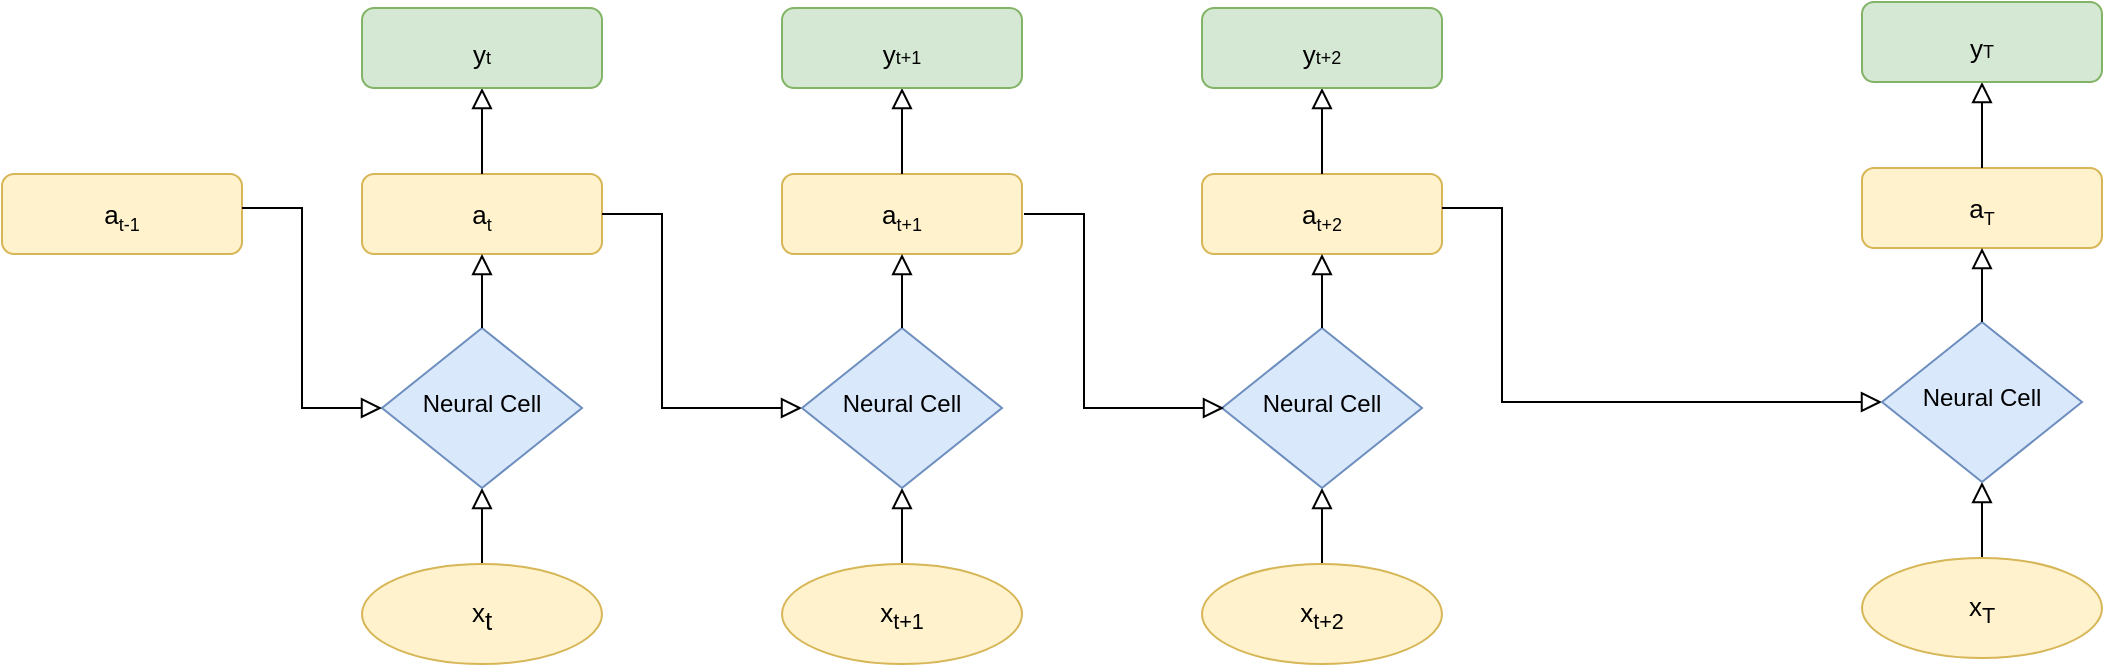 <mxfile version="14.2.9" type="github">
  <diagram id="C5RBs43oDa-KdzZeNtuy" name="Page-1">
    <mxGraphModel dx="2317" dy="589" grid="1" gridSize="10" guides="1" tooltips="1" connect="1" arrows="1" fold="1" page="1" pageScale="1" pageWidth="1200" pageHeight="1600" math="0" shadow="0">
      <root>
        <mxCell id="WIyWlLk6GJQsqaUBKTNV-0" />
        <mxCell id="WIyWlLk6GJQsqaUBKTNV-1" parent="WIyWlLk6GJQsqaUBKTNV-0" />
        <mxCell id="WIyWlLk6GJQsqaUBKTNV-3" value="&lt;font style=&quot;font-size: 13px&quot;&gt;a&lt;/font&gt;&lt;sub style=&quot;font-size: 9px ; line-height: 0%&quot;&gt;&lt;font style=&quot;font-size: 9px&quot;&gt;t&lt;/font&gt;&lt;br&gt;&lt;/sub&gt;" style="rounded=1;whiteSpace=wrap;html=1;fontSize=12;glass=0;strokeWidth=1;shadow=0;fillColor=#fff2cc;strokeColor=#d6b656;" parent="WIyWlLk6GJQsqaUBKTNV-1" vertex="1">
          <mxGeometry x="160" y="213" width="120" height="40" as="geometry" />
        </mxCell>
        <mxCell id="WIyWlLk6GJQsqaUBKTNV-8" value="" style="rounded=0;html=1;jettySize=auto;orthogonalLoop=1;fontSize=11;endArrow=block;endFill=0;endSize=8;strokeWidth=1;shadow=0;labelBackgroundColor=none;edgeStyle=orthogonalEdgeStyle;exitX=0.5;exitY=0;exitDx=0;exitDy=0;" parent="WIyWlLk6GJQsqaUBKTNV-1" source="ex4HvLvLIqIpn8oxMdCi-1" target="WIyWlLk6GJQsqaUBKTNV-10" edge="1">
          <mxGeometry x="0.333" y="20" relative="1" as="geometry">
            <mxPoint as="offset" />
            <mxPoint x="220" y="410" as="sourcePoint" />
            <Array as="points" />
          </mxGeometry>
        </mxCell>
        <mxCell id="WIyWlLk6GJQsqaUBKTNV-9" value="" style="edgeStyle=orthogonalEdgeStyle;rounded=0;html=1;jettySize=auto;orthogonalLoop=1;fontSize=11;endArrow=block;endFill=0;endSize=8;strokeWidth=1;shadow=0;labelBackgroundColor=none;entryX=0;entryY=0.5;entryDx=0;entryDy=0;exitX=1;exitY=0.5;exitDx=0;exitDy=0;" parent="WIyWlLk6GJQsqaUBKTNV-1" source="WIyWlLk6GJQsqaUBKTNV-3" target="ex4HvLvLIqIpn8oxMdCi-7" edge="1">
          <mxGeometry y="10" relative="1" as="geometry">
            <mxPoint as="offset" />
            <mxPoint x="150" y="330" as="targetPoint" />
            <Array as="points">
              <mxPoint x="310" y="233" />
              <mxPoint x="310" y="330" />
            </Array>
          </mxGeometry>
        </mxCell>
        <mxCell id="WIyWlLk6GJQsqaUBKTNV-10" value="Neural Cell" style="rhombus;whiteSpace=wrap;html=1;shadow=0;fontFamily=Helvetica;fontSize=12;align=center;strokeWidth=1;spacing=6;spacingTop=-4;fillColor=#dae8fc;strokeColor=#6c8ebf;" parent="WIyWlLk6GJQsqaUBKTNV-1" vertex="1">
          <mxGeometry x="170" y="290" width="100" height="80" as="geometry" />
        </mxCell>
        <mxCell id="ex4HvLvLIqIpn8oxMdCi-0" value="" style="rounded=0;html=1;jettySize=auto;orthogonalLoop=1;fontSize=11;endArrow=block;endFill=0;endSize=8;strokeWidth=1;shadow=0;labelBackgroundColor=none;edgeStyle=orthogonalEdgeStyle;exitX=0.5;exitY=0;exitDx=0;exitDy=0;entryX=0.5;entryY=1;entryDx=0;entryDy=0;" edge="1" parent="WIyWlLk6GJQsqaUBKTNV-1" source="WIyWlLk6GJQsqaUBKTNV-10" target="WIyWlLk6GJQsqaUBKTNV-3">
          <mxGeometry x="0.333" y="20" relative="1" as="geometry">
            <mxPoint as="offset" />
            <mxPoint x="230.0" y="440" as="sourcePoint" />
            <mxPoint x="230.0" y="380" as="targetPoint" />
            <Array as="points">
              <mxPoint x="220" y="270" />
              <mxPoint x="220" y="270" />
            </Array>
          </mxGeometry>
        </mxCell>
        <mxCell id="ex4HvLvLIqIpn8oxMdCi-1" value="&lt;font style=&quot;line-height: 0%&quot;&gt;&lt;span style=&quot;font-size: 13px&quot;&gt;x&lt;/span&gt;&lt;sub&gt;&lt;span style=&quot;font-size: 13px&quot;&gt;t&lt;/span&gt;&lt;br&gt;&lt;/sub&gt;&lt;/font&gt;" style="ellipse;whiteSpace=wrap;html=1;fillColor=#fff2cc;strokeColor=#d6b656;" vertex="1" parent="WIyWlLk6GJQsqaUBKTNV-1">
          <mxGeometry x="160" y="408" width="120" height="50" as="geometry" />
        </mxCell>
        <mxCell id="ex4HvLvLIqIpn8oxMdCi-2" value="" style="rounded=0;html=1;jettySize=auto;orthogonalLoop=1;fontSize=11;endArrow=block;endFill=0;endSize=8;strokeWidth=1;shadow=0;labelBackgroundColor=none;edgeStyle=orthogonalEdgeStyle;exitX=0.5;exitY=0;exitDx=0;exitDy=0;" edge="1" parent="WIyWlLk6GJQsqaUBKTNV-1" source="WIyWlLk6GJQsqaUBKTNV-3">
          <mxGeometry x="0.333" y="20" relative="1" as="geometry">
            <mxPoint as="offset" />
            <mxPoint x="230.0" y="272" as="sourcePoint" />
            <mxPoint x="220" y="170" as="targetPoint" />
            <Array as="points">
              <mxPoint x="220" y="170" />
            </Array>
          </mxGeometry>
        </mxCell>
        <mxCell id="ex4HvLvLIqIpn8oxMdCi-3" value="&lt;sub style=&quot;line-height: 0%&quot;&gt;&lt;font style=&quot;font-size: 13px&quot;&gt;y&lt;/font&gt;&lt;font style=&quot;font-size: 9px&quot;&gt;t&lt;/font&gt;&lt;br&gt;&lt;/sub&gt;" style="rounded=1;whiteSpace=wrap;html=1;fontSize=12;glass=0;strokeWidth=1;shadow=0;fillColor=#d5e8d4;strokeColor=#82b366;" vertex="1" parent="WIyWlLk6GJQsqaUBKTNV-1">
          <mxGeometry x="160" y="130" width="120" height="40" as="geometry" />
        </mxCell>
        <mxCell id="ex4HvLvLIqIpn8oxMdCi-4" value="&lt;font style=&quot;font-size: 13px&quot;&gt;a&lt;/font&gt;&lt;sub style=&quot;font-size: 9px ; line-height: 0%&quot;&gt;&lt;font style=&quot;font-size: 9px&quot;&gt;t+1&lt;/font&gt;&lt;br&gt;&lt;/sub&gt;" style="rounded=1;whiteSpace=wrap;html=1;fontSize=12;glass=0;strokeWidth=1;shadow=0;fillColor=#fff2cc;strokeColor=#d6b656;" vertex="1" parent="WIyWlLk6GJQsqaUBKTNV-1">
          <mxGeometry x="370" y="213" width="120" height="40" as="geometry" />
        </mxCell>
        <mxCell id="ex4HvLvLIqIpn8oxMdCi-5" value="" style="rounded=0;html=1;jettySize=auto;orthogonalLoop=1;fontSize=11;endArrow=block;endFill=0;endSize=8;strokeWidth=1;shadow=0;labelBackgroundColor=none;edgeStyle=orthogonalEdgeStyle;exitX=0.5;exitY=0;exitDx=0;exitDy=0;" edge="1" parent="WIyWlLk6GJQsqaUBKTNV-1" source="ex4HvLvLIqIpn8oxMdCi-9" target="ex4HvLvLIqIpn8oxMdCi-7">
          <mxGeometry x="0.333" y="20" relative="1" as="geometry">
            <mxPoint as="offset" />
            <mxPoint x="430" y="410" as="sourcePoint" />
            <Array as="points" />
          </mxGeometry>
        </mxCell>
        <mxCell id="ex4HvLvLIqIpn8oxMdCi-7" value="Neural Cell" style="rhombus;whiteSpace=wrap;html=1;shadow=0;fontFamily=Helvetica;fontSize=12;align=center;strokeWidth=1;spacing=6;spacingTop=-4;fillColor=#dae8fc;strokeColor=#6c8ebf;" vertex="1" parent="WIyWlLk6GJQsqaUBKTNV-1">
          <mxGeometry x="380" y="290" width="100" height="80" as="geometry" />
        </mxCell>
        <mxCell id="ex4HvLvLIqIpn8oxMdCi-8" value="" style="rounded=0;html=1;jettySize=auto;orthogonalLoop=1;fontSize=11;endArrow=block;endFill=0;endSize=8;strokeWidth=1;shadow=0;labelBackgroundColor=none;edgeStyle=orthogonalEdgeStyle;exitX=0.5;exitY=0;exitDx=0;exitDy=0;entryX=0.5;entryY=1;entryDx=0;entryDy=0;" edge="1" parent="WIyWlLk6GJQsqaUBKTNV-1" source="ex4HvLvLIqIpn8oxMdCi-7" target="ex4HvLvLIqIpn8oxMdCi-4">
          <mxGeometry x="0.333" y="20" relative="1" as="geometry">
            <mxPoint as="offset" />
            <mxPoint x="440.0" y="440" as="sourcePoint" />
            <mxPoint x="440.0" y="380" as="targetPoint" />
            <Array as="points">
              <mxPoint x="430" y="270" />
              <mxPoint x="430" y="270" />
            </Array>
          </mxGeometry>
        </mxCell>
        <mxCell id="ex4HvLvLIqIpn8oxMdCi-9" value="&lt;font style=&quot;line-height: 0%&quot;&gt;&lt;span style=&quot;font-size: 13px&quot;&gt;x&lt;/span&gt;&lt;span style=&quot;font-size: 13px&quot;&gt;&lt;sub&gt;t+1&lt;/sub&gt;&lt;/span&gt;&lt;br&gt;&lt;/font&gt;" style="ellipse;whiteSpace=wrap;html=1;fillColor=#fff2cc;strokeColor=#d6b656;" vertex="1" parent="WIyWlLk6GJQsqaUBKTNV-1">
          <mxGeometry x="370" y="408" width="120" height="50" as="geometry" />
        </mxCell>
        <mxCell id="ex4HvLvLIqIpn8oxMdCi-10" value="" style="rounded=0;html=1;jettySize=auto;orthogonalLoop=1;fontSize=11;endArrow=block;endFill=0;endSize=8;strokeWidth=1;shadow=0;labelBackgroundColor=none;edgeStyle=orthogonalEdgeStyle;exitX=0.5;exitY=0;exitDx=0;exitDy=0;" edge="1" parent="WIyWlLk6GJQsqaUBKTNV-1" source="ex4HvLvLIqIpn8oxMdCi-4">
          <mxGeometry x="0.333" y="20" relative="1" as="geometry">
            <mxPoint as="offset" />
            <mxPoint x="440.0" y="272" as="sourcePoint" />
            <mxPoint x="430.0" y="170" as="targetPoint" />
            <Array as="points">
              <mxPoint x="430" y="170" />
            </Array>
          </mxGeometry>
        </mxCell>
        <mxCell id="ex4HvLvLIqIpn8oxMdCi-11" value="&lt;sub style=&quot;line-height: 0%&quot;&gt;&lt;font style=&quot;font-size: 13px&quot;&gt;y&lt;/font&gt;&lt;font style=&quot;font-size: 9px&quot;&gt;t+1&lt;/font&gt;&lt;br&gt;&lt;/sub&gt;" style="rounded=1;whiteSpace=wrap;html=1;fontSize=12;glass=0;strokeWidth=1;shadow=0;fillColor=#d5e8d4;strokeColor=#82b366;" vertex="1" parent="WIyWlLk6GJQsqaUBKTNV-1">
          <mxGeometry x="370" y="130" width="120" height="40" as="geometry" />
        </mxCell>
        <mxCell id="ex4HvLvLIqIpn8oxMdCi-12" value="&lt;font style=&quot;font-size: 13px&quot;&gt;a&lt;/font&gt;&lt;sub style=&quot;font-size: 9px ; line-height: 0%&quot;&gt;&lt;font style=&quot;font-size: 9px&quot;&gt;t+2&lt;/font&gt;&lt;br&gt;&lt;/sub&gt;" style="rounded=1;whiteSpace=wrap;html=1;fontSize=12;glass=0;strokeWidth=1;shadow=0;fillColor=#fff2cc;strokeColor=#d6b656;" vertex="1" parent="WIyWlLk6GJQsqaUBKTNV-1">
          <mxGeometry x="580" y="213" width="120" height="40" as="geometry" />
        </mxCell>
        <mxCell id="ex4HvLvLIqIpn8oxMdCi-13" value="" style="rounded=0;html=1;jettySize=auto;orthogonalLoop=1;fontSize=11;endArrow=block;endFill=0;endSize=8;strokeWidth=1;shadow=0;labelBackgroundColor=none;edgeStyle=orthogonalEdgeStyle;exitX=0.5;exitY=0;exitDx=0;exitDy=0;" edge="1" parent="WIyWlLk6GJQsqaUBKTNV-1" source="ex4HvLvLIqIpn8oxMdCi-17" target="ex4HvLvLIqIpn8oxMdCi-15">
          <mxGeometry x="0.333" y="20" relative="1" as="geometry">
            <mxPoint as="offset" />
            <mxPoint x="640" y="410" as="sourcePoint" />
            <Array as="points" />
          </mxGeometry>
        </mxCell>
        <mxCell id="ex4HvLvLIqIpn8oxMdCi-15" value="Neural Cell" style="rhombus;whiteSpace=wrap;html=1;shadow=0;fontFamily=Helvetica;fontSize=12;align=center;strokeWidth=1;spacing=6;spacingTop=-4;fillColor=#dae8fc;strokeColor=#6c8ebf;" vertex="1" parent="WIyWlLk6GJQsqaUBKTNV-1">
          <mxGeometry x="590" y="290" width="100" height="80" as="geometry" />
        </mxCell>
        <mxCell id="ex4HvLvLIqIpn8oxMdCi-16" value="" style="rounded=0;html=1;jettySize=auto;orthogonalLoop=1;fontSize=11;endArrow=block;endFill=0;endSize=8;strokeWidth=1;shadow=0;labelBackgroundColor=none;edgeStyle=orthogonalEdgeStyle;exitX=0.5;exitY=0;exitDx=0;exitDy=0;entryX=0.5;entryY=1;entryDx=0;entryDy=0;" edge="1" parent="WIyWlLk6GJQsqaUBKTNV-1" source="ex4HvLvLIqIpn8oxMdCi-15" target="ex4HvLvLIqIpn8oxMdCi-12">
          <mxGeometry x="0.333" y="20" relative="1" as="geometry">
            <mxPoint as="offset" />
            <mxPoint x="650.0" y="440" as="sourcePoint" />
            <mxPoint x="650.0" y="380" as="targetPoint" />
            <Array as="points">
              <mxPoint x="640" y="270" />
              <mxPoint x="640" y="270" />
            </Array>
          </mxGeometry>
        </mxCell>
        <mxCell id="ex4HvLvLIqIpn8oxMdCi-17" value="&lt;font style=&quot;line-height: 0%&quot;&gt;&lt;span style=&quot;font-size: 13px&quot;&gt;x&lt;sub&gt;t+2&lt;/sub&gt;&lt;/span&gt;&lt;sub&gt;&lt;br&gt;&lt;/sub&gt;&lt;/font&gt;" style="ellipse;whiteSpace=wrap;html=1;fillColor=#fff2cc;strokeColor=#d6b656;" vertex="1" parent="WIyWlLk6GJQsqaUBKTNV-1">
          <mxGeometry x="580" y="408" width="120" height="50" as="geometry" />
        </mxCell>
        <mxCell id="ex4HvLvLIqIpn8oxMdCi-18" value="" style="rounded=0;html=1;jettySize=auto;orthogonalLoop=1;fontSize=11;endArrow=block;endFill=0;endSize=8;strokeWidth=1;shadow=0;labelBackgroundColor=none;edgeStyle=orthogonalEdgeStyle;exitX=0.5;exitY=0;exitDx=0;exitDy=0;" edge="1" parent="WIyWlLk6GJQsqaUBKTNV-1" source="ex4HvLvLIqIpn8oxMdCi-12">
          <mxGeometry x="0.333" y="20" relative="1" as="geometry">
            <mxPoint as="offset" />
            <mxPoint x="650.0" y="272" as="sourcePoint" />
            <mxPoint x="640.0" y="170" as="targetPoint" />
            <Array as="points">
              <mxPoint x="640" y="170" />
            </Array>
          </mxGeometry>
        </mxCell>
        <mxCell id="ex4HvLvLIqIpn8oxMdCi-19" value="&lt;sub style=&quot;line-height: 0%&quot;&gt;&lt;font style=&quot;font-size: 13px&quot;&gt;y&lt;/font&gt;&lt;font style=&quot;font-size: 9px&quot;&gt;t+2&lt;/font&gt;&lt;br&gt;&lt;/sub&gt;" style="rounded=1;whiteSpace=wrap;html=1;fontSize=12;glass=0;strokeWidth=1;shadow=0;fillColor=#d5e8d4;strokeColor=#82b366;" vertex="1" parent="WIyWlLk6GJQsqaUBKTNV-1">
          <mxGeometry x="580" y="130" width="120" height="40" as="geometry" />
        </mxCell>
        <mxCell id="ex4HvLvLIqIpn8oxMdCi-20" value="&lt;font style=&quot;font-size: 13px&quot;&gt;a&lt;/font&gt;&lt;sub style=&quot;font-size: 9px ; line-height: 0%&quot;&gt;&lt;font style=&quot;font-size: 9px&quot;&gt;t-1&lt;/font&gt;&lt;br&gt;&lt;/sub&gt;" style="rounded=1;whiteSpace=wrap;html=1;fontSize=12;glass=0;strokeWidth=1;shadow=0;fillColor=#fff2cc;strokeColor=#d6b656;" vertex="1" parent="WIyWlLk6GJQsqaUBKTNV-1">
          <mxGeometry x="-20" y="213" width="120" height="40" as="geometry" />
        </mxCell>
        <mxCell id="ex4HvLvLIqIpn8oxMdCi-21" value="" style="edgeStyle=orthogonalEdgeStyle;rounded=0;html=1;jettySize=auto;orthogonalLoop=1;fontSize=11;endArrow=block;endFill=0;endSize=8;strokeWidth=1;shadow=0;labelBackgroundColor=none;exitX=1;exitY=0.5;exitDx=0;exitDy=0;entryX=0;entryY=0.5;entryDx=0;entryDy=0;" edge="1" parent="WIyWlLk6GJQsqaUBKTNV-1" target="WIyWlLk6GJQsqaUBKTNV-10">
          <mxGeometry y="10" relative="1" as="geometry">
            <mxPoint as="offset" />
            <mxPoint x="100" y="230" as="sourcePoint" />
            <mxPoint x="150" y="330" as="targetPoint" />
            <Array as="points">
              <mxPoint x="130" y="230" />
              <mxPoint x="130" y="330" />
            </Array>
          </mxGeometry>
        </mxCell>
        <mxCell id="ex4HvLvLIqIpn8oxMdCi-22" value="" style="edgeStyle=orthogonalEdgeStyle;rounded=0;html=1;jettySize=auto;orthogonalLoop=1;fontSize=11;endArrow=block;endFill=0;endSize=8;strokeWidth=1;shadow=0;labelBackgroundColor=none;entryX=0;entryY=0.5;entryDx=0;entryDy=0;exitX=1;exitY=0.5;exitDx=0;exitDy=0;" edge="1" parent="WIyWlLk6GJQsqaUBKTNV-1">
          <mxGeometry y="10" relative="1" as="geometry">
            <mxPoint as="offset" />
            <mxPoint x="491" y="233" as="sourcePoint" />
            <mxPoint x="591" y="330" as="targetPoint" />
            <Array as="points">
              <mxPoint x="521" y="233" />
              <mxPoint x="521" y="330" />
            </Array>
          </mxGeometry>
        </mxCell>
        <mxCell id="ex4HvLvLIqIpn8oxMdCi-23" value="" style="edgeStyle=orthogonalEdgeStyle;rounded=0;html=1;jettySize=auto;orthogonalLoop=1;fontSize=11;endArrow=block;endFill=0;endSize=8;strokeWidth=1;shadow=0;labelBackgroundColor=none;exitX=1;exitY=0.5;exitDx=0;exitDy=0;" edge="1" parent="WIyWlLk6GJQsqaUBKTNV-1">
          <mxGeometry y="10" relative="1" as="geometry">
            <mxPoint as="offset" />
            <mxPoint x="700" y="230" as="sourcePoint" />
            <mxPoint x="920" y="327" as="targetPoint" />
            <Array as="points">
              <mxPoint x="730" y="230" />
              <mxPoint x="730" y="327" />
            </Array>
          </mxGeometry>
        </mxCell>
        <mxCell id="ex4HvLvLIqIpn8oxMdCi-24" value="&lt;font style=&quot;font-size: 13px&quot;&gt;a&lt;/font&gt;&lt;sub style=&quot;font-size: 9px ; line-height: 0%&quot;&gt;&lt;font style=&quot;font-size: 9px&quot;&gt;T&lt;/font&gt;&lt;br&gt;&lt;/sub&gt;" style="rounded=1;whiteSpace=wrap;html=1;fontSize=12;glass=0;strokeWidth=1;shadow=0;fillColor=#fff2cc;strokeColor=#d6b656;" vertex="1" parent="WIyWlLk6GJQsqaUBKTNV-1">
          <mxGeometry x="910" y="210" width="120" height="40" as="geometry" />
        </mxCell>
        <mxCell id="ex4HvLvLIqIpn8oxMdCi-25" value="" style="rounded=0;html=1;jettySize=auto;orthogonalLoop=1;fontSize=11;endArrow=block;endFill=0;endSize=8;strokeWidth=1;shadow=0;labelBackgroundColor=none;edgeStyle=orthogonalEdgeStyle;exitX=0.5;exitY=0;exitDx=0;exitDy=0;" edge="1" parent="WIyWlLk6GJQsqaUBKTNV-1" source="ex4HvLvLIqIpn8oxMdCi-28" target="ex4HvLvLIqIpn8oxMdCi-26">
          <mxGeometry x="0.333" y="20" relative="1" as="geometry">
            <mxPoint as="offset" />
            <mxPoint x="970" y="407" as="sourcePoint" />
            <Array as="points" />
          </mxGeometry>
        </mxCell>
        <mxCell id="ex4HvLvLIqIpn8oxMdCi-26" value="Neural Cell" style="rhombus;whiteSpace=wrap;html=1;shadow=0;fontFamily=Helvetica;fontSize=12;align=center;strokeWidth=1;spacing=6;spacingTop=-4;fillColor=#dae8fc;strokeColor=#6c8ebf;" vertex="1" parent="WIyWlLk6GJQsqaUBKTNV-1">
          <mxGeometry x="920" y="287" width="100" height="80" as="geometry" />
        </mxCell>
        <mxCell id="ex4HvLvLIqIpn8oxMdCi-27" value="" style="rounded=0;html=1;jettySize=auto;orthogonalLoop=1;fontSize=11;endArrow=block;endFill=0;endSize=8;strokeWidth=1;shadow=0;labelBackgroundColor=none;edgeStyle=orthogonalEdgeStyle;exitX=0.5;exitY=0;exitDx=0;exitDy=0;entryX=0.5;entryY=1;entryDx=0;entryDy=0;" edge="1" parent="WIyWlLk6GJQsqaUBKTNV-1" source="ex4HvLvLIqIpn8oxMdCi-26" target="ex4HvLvLIqIpn8oxMdCi-24">
          <mxGeometry x="0.333" y="20" relative="1" as="geometry">
            <mxPoint as="offset" />
            <mxPoint x="980.0" y="437" as="sourcePoint" />
            <mxPoint x="980.0" y="377" as="targetPoint" />
            <Array as="points">
              <mxPoint x="970" y="267" />
              <mxPoint x="970" y="267" />
            </Array>
          </mxGeometry>
        </mxCell>
        <mxCell id="ex4HvLvLIqIpn8oxMdCi-28" value="&lt;font style=&quot;line-height: 0%&quot;&gt;&lt;span style=&quot;font-size: 13px&quot;&gt;x&lt;sub&gt;T&lt;/sub&gt;&lt;/span&gt;&lt;sub&gt;&lt;br&gt;&lt;/sub&gt;&lt;/font&gt;" style="ellipse;whiteSpace=wrap;html=1;fillColor=#fff2cc;strokeColor=#d6b656;" vertex="1" parent="WIyWlLk6GJQsqaUBKTNV-1">
          <mxGeometry x="910" y="405" width="120" height="50" as="geometry" />
        </mxCell>
        <mxCell id="ex4HvLvLIqIpn8oxMdCi-29" value="" style="rounded=0;html=1;jettySize=auto;orthogonalLoop=1;fontSize=11;endArrow=block;endFill=0;endSize=8;strokeWidth=1;shadow=0;labelBackgroundColor=none;edgeStyle=orthogonalEdgeStyle;exitX=0.5;exitY=0;exitDx=0;exitDy=0;" edge="1" parent="WIyWlLk6GJQsqaUBKTNV-1" source="ex4HvLvLIqIpn8oxMdCi-24">
          <mxGeometry x="0.333" y="20" relative="1" as="geometry">
            <mxPoint as="offset" />
            <mxPoint x="980.0" y="269" as="sourcePoint" />
            <mxPoint x="970" y="167" as="targetPoint" />
            <Array as="points">
              <mxPoint x="970" y="167" />
            </Array>
          </mxGeometry>
        </mxCell>
        <mxCell id="ex4HvLvLIqIpn8oxMdCi-30" value="&lt;sub style=&quot;line-height: 0%&quot;&gt;&lt;font style=&quot;font-size: 13px&quot;&gt;y&lt;/font&gt;&lt;font style=&quot;font-size: 9px&quot;&gt;T&lt;/font&gt;&lt;br&gt;&lt;/sub&gt;" style="rounded=1;whiteSpace=wrap;html=1;fontSize=12;glass=0;strokeWidth=1;shadow=0;fillColor=#d5e8d4;strokeColor=#82b366;" vertex="1" parent="WIyWlLk6GJQsqaUBKTNV-1">
          <mxGeometry x="910" y="127" width="120" height="40" as="geometry" />
        </mxCell>
      </root>
    </mxGraphModel>
  </diagram>
</mxfile>
